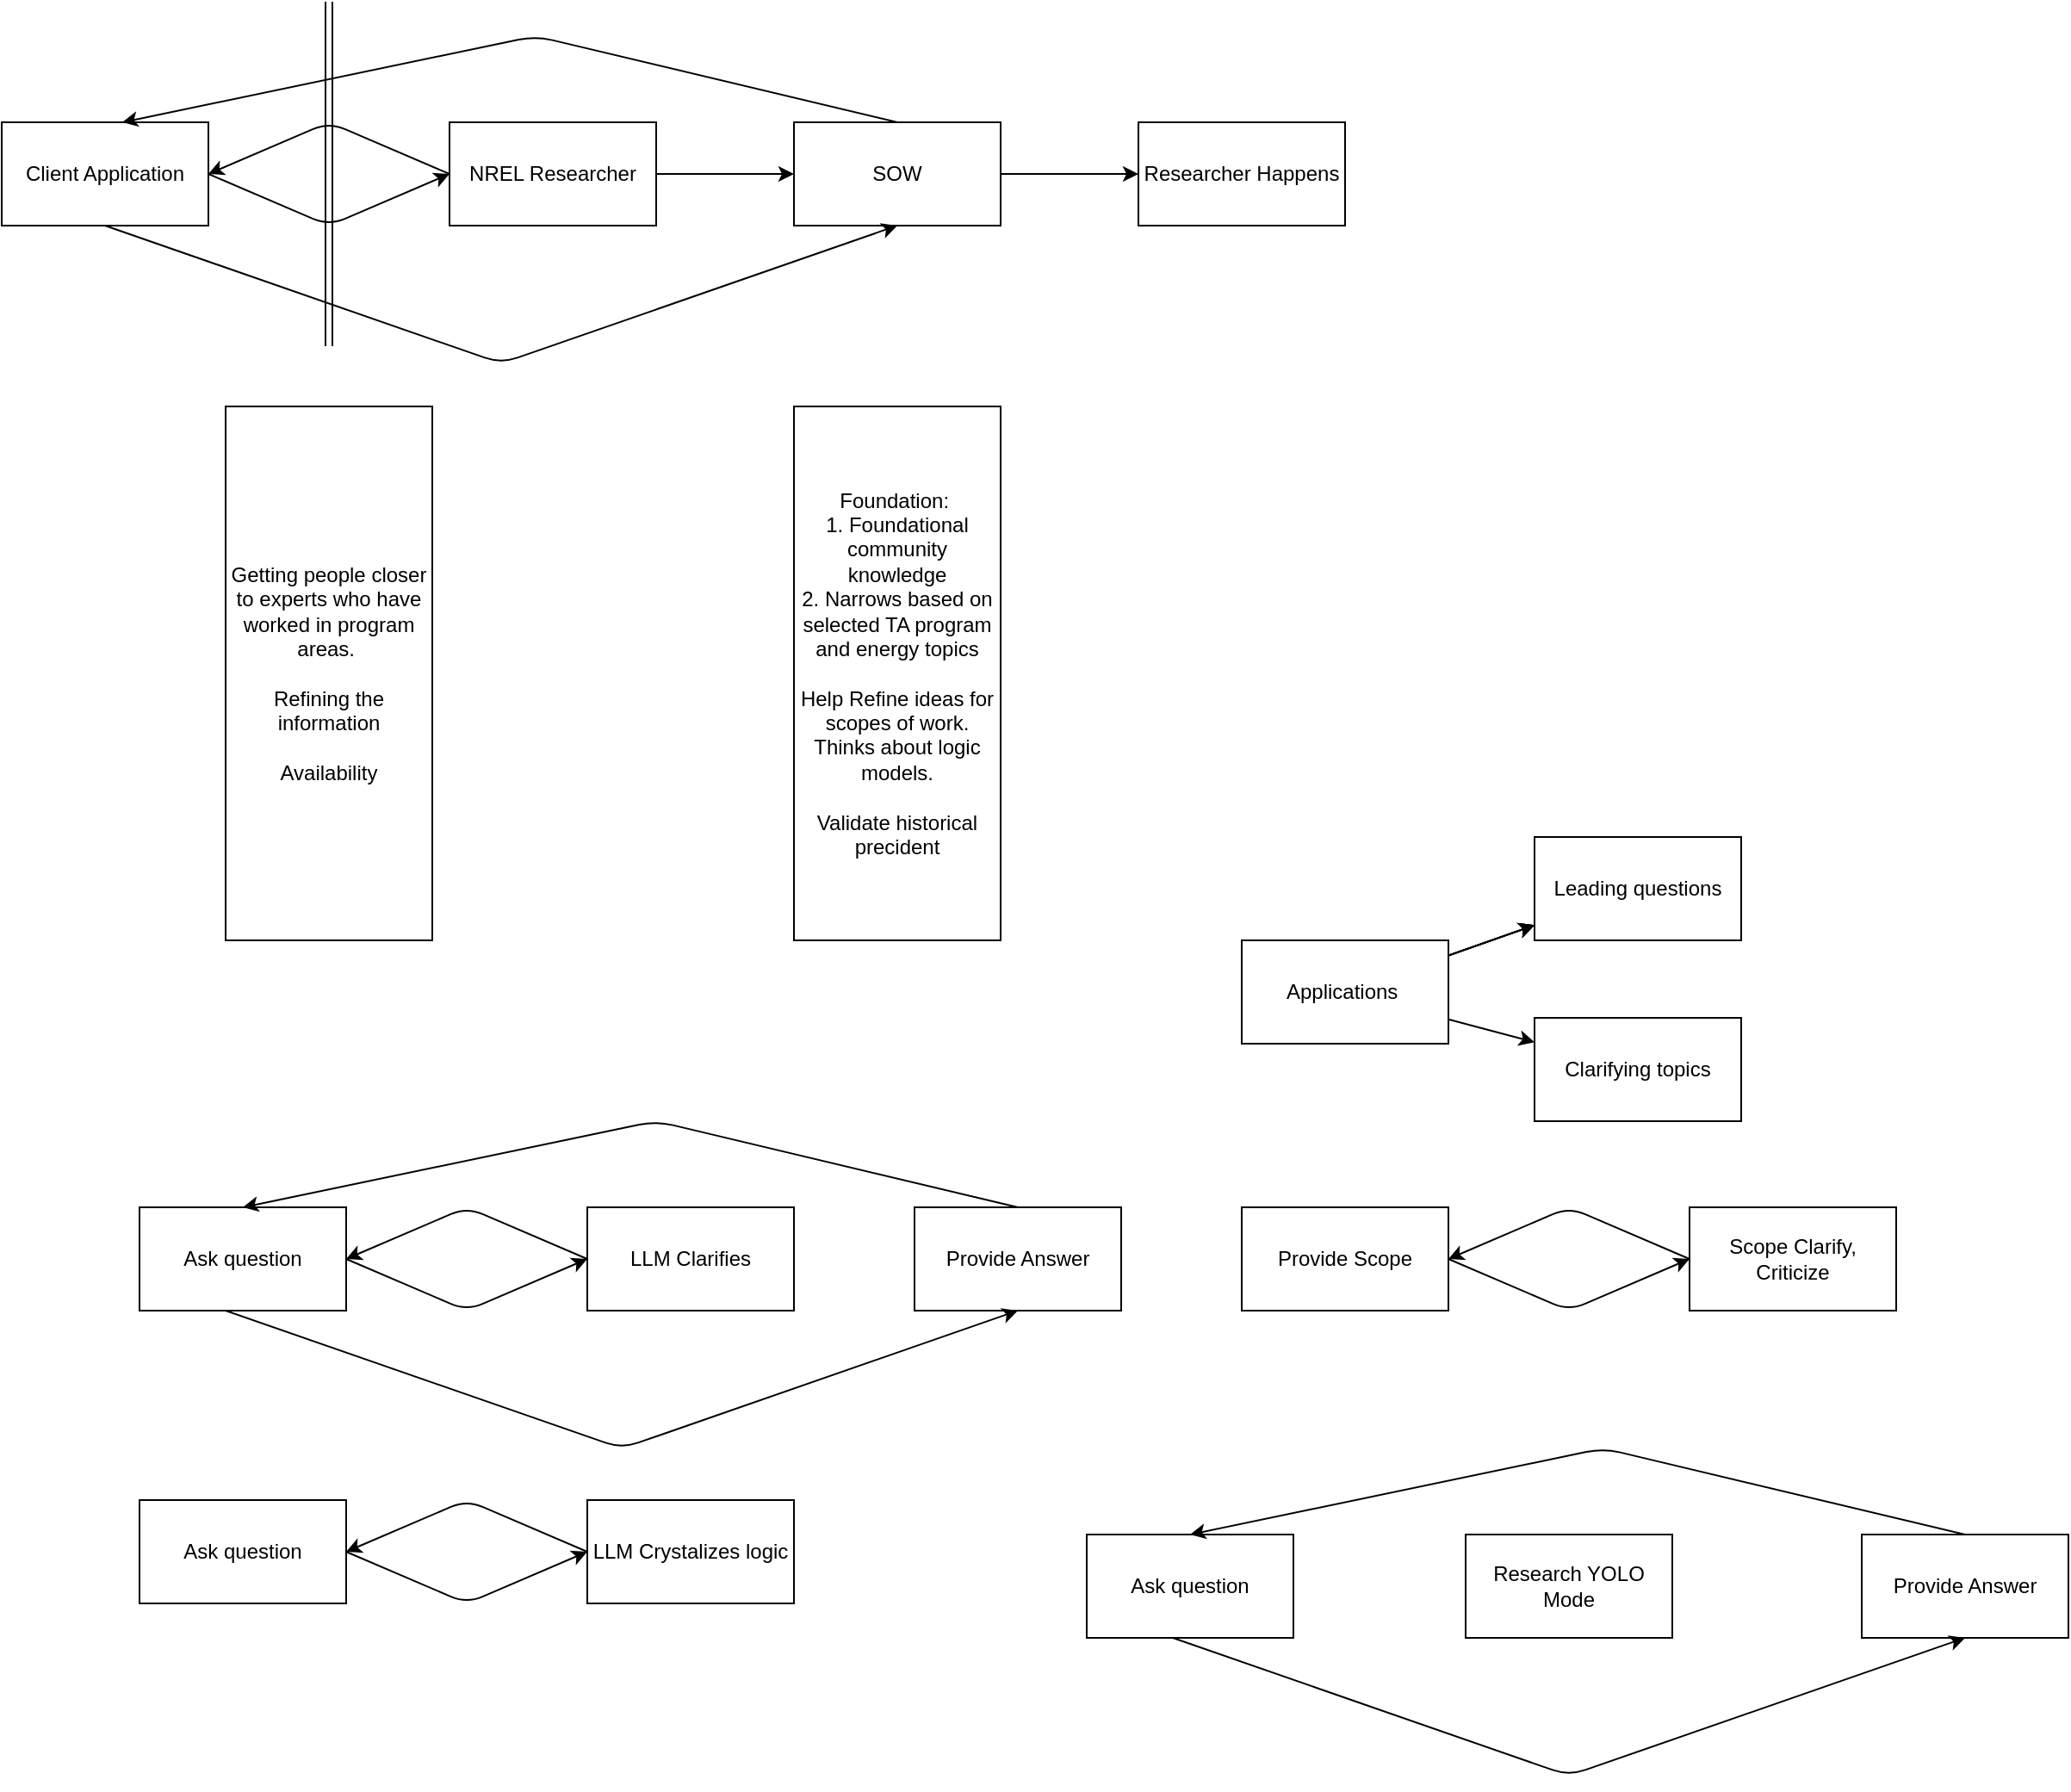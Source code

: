 <mxfile>
    <diagram id="8R7V1OgMwjUQKQMc1Ywo" name="Page-1">
        <mxGraphModel dx="1692" dy="1077" grid="1" gridSize="10" guides="1" tooltips="1" connect="1" arrows="1" fold="1" page="1" pageScale="1" pageWidth="850" pageHeight="1100" math="0" shadow="0">
            <root>
                <mxCell id="0"/>
                <mxCell id="1" parent="0"/>
                <mxCell id="8" value="" style="edgeStyle=none;html=1;entryX=0;entryY=0.5;entryDx=0;entryDy=0;exitX=1;exitY=0.5;exitDx=0;exitDy=0;" edge="1" parent="1" source="2" target="4">
                    <mxGeometry relative="1" as="geometry">
                        <mxPoint x="350" y="260" as="targetPoint"/>
                        <Array as="points">
                            <mxPoint x="340" y="290"/>
                        </Array>
                    </mxGeometry>
                </mxCell>
                <mxCell id="2" value="Client Application" style="whiteSpace=wrap;html=1;" vertex="1" parent="1">
                    <mxGeometry x="150" y="230" width="120" height="60" as="geometry"/>
                </mxCell>
                <mxCell id="3" value="" style="edgeStyle=orthogonalEdgeStyle;orthogonalLoop=1;jettySize=auto;html=1;shape=link;" edge="1" parent="1">
                    <mxGeometry width="80" relative="1" as="geometry">
                        <mxPoint x="340" y="160" as="sourcePoint"/>
                        <mxPoint x="340" y="360" as="targetPoint"/>
                    </mxGeometry>
                </mxCell>
                <mxCell id="6" value="" style="edgeStyle=none;html=1;" edge="1" parent="1" source="4" target="5">
                    <mxGeometry relative="1" as="geometry"/>
                </mxCell>
                <mxCell id="10" value="" style="edgeStyle=none;html=1;entryX=1;entryY=0.5;entryDx=0;entryDy=0;exitX=0;exitY=0.5;exitDx=0;exitDy=0;" edge="1" parent="1" source="4" target="2">
                    <mxGeometry relative="1" as="geometry">
                        <mxPoint x="330" y="260" as="targetPoint"/>
                        <Array as="points">
                            <mxPoint x="340" y="230"/>
                        </Array>
                    </mxGeometry>
                </mxCell>
                <mxCell id="4" value="NREL Researcher" style="whiteSpace=wrap;html=1;" vertex="1" parent="1">
                    <mxGeometry x="410" y="230" width="120" height="60" as="geometry"/>
                </mxCell>
                <mxCell id="14" value="" style="edgeStyle=none;html=1;" edge="1" parent="1" source="5" target="13">
                    <mxGeometry relative="1" as="geometry"/>
                </mxCell>
                <mxCell id="5" value="SOW" style="whiteSpace=wrap;html=1;" vertex="1" parent="1">
                    <mxGeometry x="610" y="230" width="120" height="60" as="geometry"/>
                </mxCell>
                <mxCell id="11" value="" style="edgeStyle=none;html=1;entryX=1;entryY=0.5;entryDx=0;entryDy=0;exitX=0.5;exitY=0;exitDx=0;exitDy=0;" edge="1" parent="1" source="5">
                    <mxGeometry relative="1" as="geometry">
                        <mxPoint x="360" y="230" as="sourcePoint"/>
                        <mxPoint x="220" y="230" as="targetPoint"/>
                        <Array as="points">
                            <mxPoint x="460" y="180"/>
                        </Array>
                    </mxGeometry>
                </mxCell>
                <mxCell id="12" value="" style="edgeStyle=none;html=1;exitX=0.5;exitY=1;exitDx=0;exitDy=0;entryX=0.5;entryY=1;entryDx=0;entryDy=0;" edge="1" parent="1" source="2" target="5">
                    <mxGeometry relative="1" as="geometry">
                        <mxPoint x="670" y="290" as="sourcePoint"/>
                        <mxPoint x="690" y="370" as="targetPoint"/>
                        <Array as="points">
                            <mxPoint x="440" y="370"/>
                        </Array>
                    </mxGeometry>
                </mxCell>
                <mxCell id="13" value="Researcher Happens" style="whiteSpace=wrap;html=1;" vertex="1" parent="1">
                    <mxGeometry x="810" y="230" width="120" height="60" as="geometry"/>
                </mxCell>
                <mxCell id="15" value="Getting people closer to experts who have worked in program areas.&amp;nbsp;&lt;div&gt;&lt;br&gt;&lt;/div&gt;&lt;div&gt;Refining the information&lt;/div&gt;&lt;div&gt;&lt;br&gt;&lt;/div&gt;&lt;div&gt;Availability&lt;/div&gt;" style="whiteSpace=wrap;html=1;" vertex="1" parent="1">
                    <mxGeometry x="280" y="395" width="120" height="310" as="geometry"/>
                </mxCell>
                <mxCell id="16" value="&lt;div&gt;&lt;span style=&quot;background-color: transparent;&quot;&gt;Foundation:&amp;nbsp;&lt;/span&gt;&lt;/div&gt;&lt;div&gt;&lt;span style=&quot;background-color: transparent;&quot;&gt;1. Foundational community knowledge&lt;/span&gt;&lt;/div&gt;&lt;div&gt;&lt;span style=&quot;background-color: transparent;&quot;&gt;2. Narrows based on selected TA program and energy topics&lt;/span&gt;&lt;/div&gt;&lt;div&gt;&lt;span style=&quot;background-color: transparent;&quot;&gt;&lt;br&gt;&lt;/span&gt;&lt;/div&gt;&lt;span style=&quot;background-color: transparent;&quot;&gt;Help Refine ideas for scopes of work. Thinks about logic models.&lt;/span&gt;&lt;div&gt;&lt;div&gt;&lt;br&gt;&lt;/div&gt;&lt;div&gt;Validate historical precident&lt;/div&gt;&lt;/div&gt;" style="whiteSpace=wrap;html=1;" vertex="1" parent="1">
                    <mxGeometry x="610" y="395" width="120" height="310" as="geometry"/>
                </mxCell>
                <mxCell id="17" value="" style="edgeStyle=none;html=1;entryX=0;entryY=0.5;entryDx=0;entryDy=0;exitX=1;exitY=0.5;exitDx=0;exitDy=0;" edge="1" parent="1" source="18" target="20">
                    <mxGeometry relative="1" as="geometry">
                        <mxPoint x="430" y="890" as="targetPoint"/>
                        <Array as="points">
                            <mxPoint x="420" y="920"/>
                        </Array>
                    </mxGeometry>
                </mxCell>
                <mxCell id="18" value="Ask question" style="whiteSpace=wrap;html=1;" vertex="1" parent="1">
                    <mxGeometry x="230" y="860" width="120" height="60" as="geometry"/>
                </mxCell>
                <mxCell id="19" value="" style="edgeStyle=none;html=1;entryX=1;entryY=0.5;entryDx=0;entryDy=0;exitX=0;exitY=0.5;exitDx=0;exitDy=0;" edge="1" parent="1" source="20" target="18">
                    <mxGeometry relative="1" as="geometry">
                        <mxPoint x="410" y="890" as="targetPoint"/>
                        <Array as="points">
                            <mxPoint x="420" y="860"/>
                        </Array>
                    </mxGeometry>
                </mxCell>
                <mxCell id="20" value="LLM Clarifies" style="whiteSpace=wrap;html=1;" vertex="1" parent="1">
                    <mxGeometry x="490" y="860" width="120" height="60" as="geometry"/>
                </mxCell>
                <mxCell id="21" value="Provide Answer" style="whiteSpace=wrap;html=1;" vertex="1" parent="1">
                    <mxGeometry x="680" y="860" width="120" height="60" as="geometry"/>
                </mxCell>
                <mxCell id="22" value="" style="edgeStyle=none;html=1;entryX=1;entryY=0.5;entryDx=0;entryDy=0;exitX=0.5;exitY=0;exitDx=0;exitDy=0;" edge="1" parent="1" source="21">
                    <mxGeometry relative="1" as="geometry">
                        <mxPoint x="430" y="860" as="sourcePoint"/>
                        <mxPoint x="290" y="860" as="targetPoint"/>
                        <Array as="points">
                            <mxPoint x="530" y="810"/>
                        </Array>
                    </mxGeometry>
                </mxCell>
                <mxCell id="23" value="" style="edgeStyle=none;html=1;exitX=0.5;exitY=1;exitDx=0;exitDy=0;entryX=0.5;entryY=1;entryDx=0;entryDy=0;" edge="1" parent="1" target="21">
                    <mxGeometry relative="1" as="geometry">
                        <mxPoint x="280" y="920" as="sourcePoint"/>
                        <mxPoint x="760" y="1000" as="targetPoint"/>
                        <Array as="points">
                            <mxPoint x="510" y="1000"/>
                        </Array>
                    </mxGeometry>
                </mxCell>
                <mxCell id="39" value="" style="edgeStyle=none;html=1;" edge="1" parent="1" source="24" target="38">
                    <mxGeometry relative="1" as="geometry"/>
                </mxCell>
                <mxCell id="40" value="" style="edgeStyle=none;html=1;" edge="1" parent="1" source="24" target="38">
                    <mxGeometry relative="1" as="geometry"/>
                </mxCell>
                <mxCell id="41" value="" style="edgeStyle=none;html=1;" edge="1" parent="1" source="24" target="38">
                    <mxGeometry relative="1" as="geometry"/>
                </mxCell>
                <mxCell id="42" value="" style="edgeStyle=none;html=1;" edge="1" parent="1" source="24" target="38">
                    <mxGeometry relative="1" as="geometry"/>
                </mxCell>
                <mxCell id="45" value="" style="edgeStyle=none;html=1;" edge="1" parent="1" source="24" target="44">
                    <mxGeometry relative="1" as="geometry"/>
                </mxCell>
                <mxCell id="24" value="Applications&amp;nbsp;" style="whiteSpace=wrap;html=1;" vertex="1" parent="1">
                    <mxGeometry x="870" y="705" width="120" height="60" as="geometry"/>
                </mxCell>
                <mxCell id="25" value="" style="edgeStyle=none;html=1;entryX=0;entryY=0.5;entryDx=0;entryDy=0;exitX=1;exitY=0.5;exitDx=0;exitDy=0;" edge="1" parent="1" source="26" target="28">
                    <mxGeometry relative="1" as="geometry">
                        <mxPoint x="430" y="1060" as="targetPoint"/>
                        <Array as="points">
                            <mxPoint x="420" y="1090"/>
                        </Array>
                    </mxGeometry>
                </mxCell>
                <mxCell id="26" value="Ask question" style="whiteSpace=wrap;html=1;" vertex="1" parent="1">
                    <mxGeometry x="230" y="1030" width="120" height="60" as="geometry"/>
                </mxCell>
                <mxCell id="27" value="" style="edgeStyle=none;html=1;entryX=1;entryY=0.5;entryDx=0;entryDy=0;exitX=0;exitY=0.5;exitDx=0;exitDy=0;" edge="1" parent="1" source="28" target="26">
                    <mxGeometry relative="1" as="geometry">
                        <mxPoint x="410" y="1060" as="targetPoint"/>
                        <Array as="points">
                            <mxPoint x="420" y="1030"/>
                        </Array>
                    </mxGeometry>
                </mxCell>
                <mxCell id="28" value="LLM Crystalizes logic" style="whiteSpace=wrap;html=1;" vertex="1" parent="1">
                    <mxGeometry x="490" y="1030" width="120" height="60" as="geometry"/>
                </mxCell>
                <mxCell id="29" value="" style="edgeStyle=none;html=1;entryX=0;entryY=0.5;entryDx=0;entryDy=0;exitX=1;exitY=0.5;exitDx=0;exitDy=0;" edge="1" parent="1" source="30" target="32">
                    <mxGeometry relative="1" as="geometry">
                        <mxPoint x="1070" y="890" as="targetPoint"/>
                        <Array as="points">
                            <mxPoint x="1060" y="920"/>
                        </Array>
                    </mxGeometry>
                </mxCell>
                <mxCell id="30" value="Provide Scope" style="whiteSpace=wrap;html=1;" vertex="1" parent="1">
                    <mxGeometry x="870" y="860" width="120" height="60" as="geometry"/>
                </mxCell>
                <mxCell id="31" value="" style="edgeStyle=none;html=1;entryX=1;entryY=0.5;entryDx=0;entryDy=0;exitX=0;exitY=0.5;exitDx=0;exitDy=0;" edge="1" parent="1" source="32" target="30">
                    <mxGeometry relative="1" as="geometry">
                        <mxPoint x="1050" y="890" as="targetPoint"/>
                        <Array as="points">
                            <mxPoint x="1060" y="860"/>
                        </Array>
                    </mxGeometry>
                </mxCell>
                <mxCell id="32" value="Scope Clarify, Criticize" style="whiteSpace=wrap;html=1;" vertex="1" parent="1">
                    <mxGeometry x="1130" y="860" width="120" height="60" as="geometry"/>
                </mxCell>
                <mxCell id="33" value="Ask question" style="whiteSpace=wrap;html=1;" vertex="1" parent="1">
                    <mxGeometry x="780" y="1050" width="120" height="60" as="geometry"/>
                </mxCell>
                <mxCell id="34" value="Provide Answer" style="whiteSpace=wrap;html=1;" vertex="1" parent="1">
                    <mxGeometry x="1230" y="1050" width="120" height="60" as="geometry"/>
                </mxCell>
                <mxCell id="35" value="" style="edgeStyle=none;html=1;entryX=1;entryY=0.5;entryDx=0;entryDy=0;exitX=0.5;exitY=0;exitDx=0;exitDy=0;" edge="1" parent="1" source="34">
                    <mxGeometry relative="1" as="geometry">
                        <mxPoint x="980" y="1050" as="sourcePoint"/>
                        <mxPoint x="840" y="1050" as="targetPoint"/>
                        <Array as="points">
                            <mxPoint x="1080" y="1000"/>
                        </Array>
                    </mxGeometry>
                </mxCell>
                <mxCell id="36" value="" style="edgeStyle=none;html=1;exitX=0.5;exitY=1;exitDx=0;exitDy=0;entryX=0.5;entryY=1;entryDx=0;entryDy=0;" edge="1" parent="1" target="34">
                    <mxGeometry relative="1" as="geometry">
                        <mxPoint x="830" y="1110" as="sourcePoint"/>
                        <mxPoint x="1310" y="1190" as="targetPoint"/>
                        <Array as="points">
                            <mxPoint x="1060" y="1190"/>
                        </Array>
                    </mxGeometry>
                </mxCell>
                <mxCell id="37" value="Research YOLO Mode" style="whiteSpace=wrap;html=1;" vertex="1" parent="1">
                    <mxGeometry x="1000" y="1050" width="120" height="60" as="geometry"/>
                </mxCell>
                <mxCell id="38" value="Leading questions" style="whiteSpace=wrap;html=1;" vertex="1" parent="1">
                    <mxGeometry x="1040" y="645" width="120" height="60" as="geometry"/>
                </mxCell>
                <mxCell id="44" value="Clarifying topics" style="whiteSpace=wrap;html=1;" vertex="1" parent="1">
                    <mxGeometry x="1040" y="750" width="120" height="60" as="geometry"/>
                </mxCell>
            </root>
        </mxGraphModel>
    </diagram>
</mxfile>